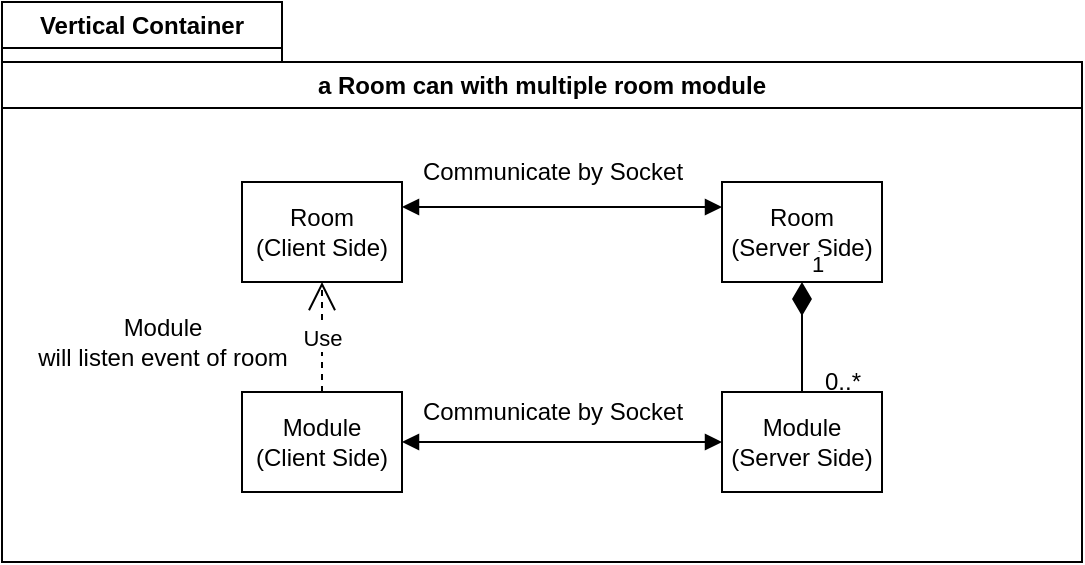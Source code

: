 <mxfile version="21.0.6" type="github">
  <diagram id="C5RBs43oDa-KdzZeNtuy" name="Page-1">
    <mxGraphModel dx="594" dy="1376" grid="1" gridSize="10" guides="1" tooltips="1" connect="1" arrows="1" fold="1" page="1" pageScale="1" pageWidth="827" pageHeight="1169" math="0" shadow="0">
      <root>
        <mxCell id="WIyWlLk6GJQsqaUBKTNV-0" />
        <mxCell id="WIyWlLk6GJQsqaUBKTNV-1" parent="WIyWlLk6GJQsqaUBKTNV-0" />
        <mxCell id="GUdWJ0C-z08-VN44jKsA-11" value="Vertical Container" style="swimlane;whiteSpace=wrap;html=1;" vertex="1" collapsed="1" parent="WIyWlLk6GJQsqaUBKTNV-1">
          <mxGeometry x="130" y="390" width="140" height="30" as="geometry">
            <mxRectangle x="130" y="80" width="540" height="200" as="alternateBounds" />
          </mxGeometry>
        </mxCell>
        <mxCell id="GUdWJ0C-z08-VN44jKsA-0" value="UI frontend" style="html=1;whiteSpace=wrap;" vertex="1" parent="GUdWJ0C-z08-VN44jKsA-11">
          <mxGeometry x="5" y="75" width="110" height="50" as="geometry" />
        </mxCell>
        <mxCell id="GUdWJ0C-z08-VN44jKsA-3" style="edgeStyle=orthogonalEdgeStyle;rounded=0;orthogonalLoop=1;jettySize=auto;html=1;exitX=0;exitY=0.25;exitDx=0;exitDy=0;entryX=1;entryY=0.25;entryDx=0;entryDy=0;" edge="1" parent="GUdWJ0C-z08-VN44jKsA-11" source="GUdWJ0C-z08-VN44jKsA-1" target="GUdWJ0C-z08-VN44jKsA-0">
          <mxGeometry relative="1" as="geometry" />
        </mxCell>
        <mxCell id="GUdWJ0C-z08-VN44jKsA-1" value="Application frontend" style="html=1;whiteSpace=wrap;" vertex="1" parent="GUdWJ0C-z08-VN44jKsA-11">
          <mxGeometry x="195" y="75" width="130" height="50" as="geometry" />
        </mxCell>
        <mxCell id="GUdWJ0C-z08-VN44jKsA-4" style="edgeStyle=orthogonalEdgeStyle;rounded=0;orthogonalLoop=1;jettySize=auto;html=1;exitX=1;exitY=0.75;exitDx=0;exitDy=0;entryX=0;entryY=0.75;entryDx=0;entryDy=0;" edge="1" parent="GUdWJ0C-z08-VN44jKsA-11" source="GUdWJ0C-z08-VN44jKsA-0" target="GUdWJ0C-z08-VN44jKsA-1">
          <mxGeometry relative="1" as="geometry" />
        </mxCell>
        <mxCell id="GUdWJ0C-z08-VN44jKsA-6" style="edgeStyle=orthogonalEdgeStyle;rounded=0;orthogonalLoop=1;jettySize=auto;html=1;exitX=0;exitY=0.75;exitDx=0;exitDy=0;entryX=1;entryY=0.75;entryDx=0;entryDy=0;" edge="1" parent="GUdWJ0C-z08-VN44jKsA-11" source="GUdWJ0C-z08-VN44jKsA-2" target="GUdWJ0C-z08-VN44jKsA-1">
          <mxGeometry relative="1" as="geometry" />
        </mxCell>
        <mxCell id="GUdWJ0C-z08-VN44jKsA-2" value="Application backend" style="html=1;whiteSpace=wrap;" vertex="1" parent="GUdWJ0C-z08-VN44jKsA-11">
          <mxGeometry x="405" y="75" width="130" height="50" as="geometry" />
        </mxCell>
        <mxCell id="GUdWJ0C-z08-VN44jKsA-5" style="edgeStyle=orthogonalEdgeStyle;rounded=0;orthogonalLoop=1;jettySize=auto;html=1;exitX=1;exitY=0.25;exitDx=0;exitDy=0;entryX=0;entryY=0.25;entryDx=0;entryDy=0;" edge="1" parent="GUdWJ0C-z08-VN44jKsA-11" source="GUdWJ0C-z08-VN44jKsA-1" target="GUdWJ0C-z08-VN44jKsA-2">
          <mxGeometry relative="1" as="geometry" />
        </mxCell>
        <mxCell id="GUdWJ0C-z08-VN44jKsA-7" value="Socket/REST API" style="text;html=1;align=center;verticalAlign=middle;resizable=0;points=[];autosize=1;strokeColor=none;fillColor=none;" vertex="1" parent="GUdWJ0C-z08-VN44jKsA-11">
          <mxGeometry x="305" y="50" width="120" height="30" as="geometry" />
        </mxCell>
        <mxCell id="GUdWJ0C-z08-VN44jKsA-8" value="Socket/REST API" style="text;html=1;align=center;verticalAlign=middle;resizable=0;points=[];autosize=1;strokeColor=none;fillColor=none;" vertex="1" parent="GUdWJ0C-z08-VN44jKsA-11">
          <mxGeometry x="305" y="125" width="120" height="30" as="geometry" />
        </mxCell>
        <mxCell id="GUdWJ0C-z08-VN44jKsA-9" value="Event Call" style="text;html=1;align=center;verticalAlign=middle;resizable=0;points=[];autosize=1;strokeColor=none;fillColor=none;" vertex="1" parent="GUdWJ0C-z08-VN44jKsA-11">
          <mxGeometry x="115" y="45" width="80" height="30" as="geometry" />
        </mxCell>
        <mxCell id="GUdWJ0C-z08-VN44jKsA-10" value="API" style="text;html=1;align=center;verticalAlign=middle;resizable=0;points=[];autosize=1;strokeColor=none;fillColor=none;" vertex="1" parent="GUdWJ0C-z08-VN44jKsA-11">
          <mxGeometry x="135" y="125" width="40" height="30" as="geometry" />
        </mxCell>
        <mxCell id="GUdWJ0C-z08-VN44jKsA-12" value="a Room can with multiple room module" style="swimlane;whiteSpace=wrap;html=1;" vertex="1" parent="WIyWlLk6GJQsqaUBKTNV-1">
          <mxGeometry x="130" y="420" width="540" height="250" as="geometry" />
        </mxCell>
        <mxCell id="GUdWJ0C-z08-VN44jKsA-15" value="Room&lt;br&gt;(Client Side)" style="html=1;whiteSpace=wrap;" vertex="1" parent="GUdWJ0C-z08-VN44jKsA-12">
          <mxGeometry x="120" y="60" width="80" height="50" as="geometry" />
        </mxCell>
        <mxCell id="GUdWJ0C-z08-VN44jKsA-24" value="Module&lt;br&gt;(Client Side)" style="html=1;whiteSpace=wrap;" vertex="1" parent="GUdWJ0C-z08-VN44jKsA-12">
          <mxGeometry x="120" y="165" width="80" height="50" as="geometry" />
        </mxCell>
        <mxCell id="GUdWJ0C-z08-VN44jKsA-25" value="Room&lt;br&gt;(Server Side)" style="html=1;whiteSpace=wrap;" vertex="1" parent="GUdWJ0C-z08-VN44jKsA-12">
          <mxGeometry x="360" y="60" width="80" height="50" as="geometry" />
        </mxCell>
        <mxCell id="GUdWJ0C-z08-VN44jKsA-26" value="Module&lt;br&gt;(Server Side)" style="html=1;whiteSpace=wrap;" vertex="1" parent="GUdWJ0C-z08-VN44jKsA-12">
          <mxGeometry x="360" y="165" width="80" height="50" as="geometry" />
        </mxCell>
        <mxCell id="GUdWJ0C-z08-VN44jKsA-30" value="Module&lt;br&gt;will listen event of room" style="text;html=1;align=center;verticalAlign=middle;resizable=0;points=[];autosize=1;strokeColor=none;fillColor=none;" vertex="1" parent="GUdWJ0C-z08-VN44jKsA-12">
          <mxGeometry x="5" y="120" width="150" height="40" as="geometry" />
        </mxCell>
        <mxCell id="GUdWJ0C-z08-VN44jKsA-31" value="" style="endArrow=block;startArrow=block;endFill=1;startFill=1;html=1;rounded=0;exitX=1;exitY=0.25;exitDx=0;exitDy=0;entryX=0;entryY=0.25;entryDx=0;entryDy=0;" edge="1" parent="GUdWJ0C-z08-VN44jKsA-12" source="GUdWJ0C-z08-VN44jKsA-15" target="GUdWJ0C-z08-VN44jKsA-25">
          <mxGeometry width="160" relative="1" as="geometry">
            <mxPoint x="204" y="80" as="sourcePoint" />
            <mxPoint x="364" y="80" as="targetPoint" />
          </mxGeometry>
        </mxCell>
        <mxCell id="GUdWJ0C-z08-VN44jKsA-32" value="Communicate by Socket" style="text;html=1;align=center;verticalAlign=middle;resizable=0;points=[];autosize=1;strokeColor=none;fillColor=none;" vertex="1" parent="GUdWJ0C-z08-VN44jKsA-12">
          <mxGeometry x="200" y="40" width="150" height="30" as="geometry" />
        </mxCell>
        <mxCell id="GUdWJ0C-z08-VN44jKsA-33" value="Use" style="endArrow=open;endSize=12;dashed=1;html=1;rounded=0;exitX=0.5;exitY=0;exitDx=0;exitDy=0;entryX=0.5;entryY=1;entryDx=0;entryDy=0;" edge="1" parent="GUdWJ0C-z08-VN44jKsA-12" source="GUdWJ0C-z08-VN44jKsA-24" target="GUdWJ0C-z08-VN44jKsA-15">
          <mxGeometry width="160" relative="1" as="geometry">
            <mxPoint x="200" y="-50" as="sourcePoint" />
            <mxPoint x="360" y="-50" as="targetPoint" />
          </mxGeometry>
        </mxCell>
        <mxCell id="GUdWJ0C-z08-VN44jKsA-34" value="" style="endArrow=block;startArrow=block;endFill=1;startFill=1;html=1;rounded=0;exitX=1;exitY=0.5;exitDx=0;exitDy=0;entryX=0;entryY=0.5;entryDx=0;entryDy=0;" edge="1" parent="GUdWJ0C-z08-VN44jKsA-12" source="GUdWJ0C-z08-VN44jKsA-24" target="GUdWJ0C-z08-VN44jKsA-26">
          <mxGeometry width="160" relative="1" as="geometry">
            <mxPoint x="220" y="200" as="sourcePoint" />
            <mxPoint x="380" y="200" as="targetPoint" />
          </mxGeometry>
        </mxCell>
        <mxCell id="GUdWJ0C-z08-VN44jKsA-35" value="Communicate by Socket" style="text;html=1;align=center;verticalAlign=middle;resizable=0;points=[];autosize=1;strokeColor=none;fillColor=none;" vertex="1" parent="GUdWJ0C-z08-VN44jKsA-12">
          <mxGeometry x="200" y="160" width="150" height="30" as="geometry" />
        </mxCell>
        <mxCell id="GUdWJ0C-z08-VN44jKsA-38" value="1" style="endArrow=none;html=1;endSize=12;startArrow=diamondThin;startSize=14;startFill=1;edgeStyle=orthogonalEdgeStyle;align=left;verticalAlign=bottom;rounded=0;exitX=0.5;exitY=1;exitDx=0;exitDy=0;entryX=0.5;entryY=0;entryDx=0;entryDy=0;endFill=0;" edge="1" parent="GUdWJ0C-z08-VN44jKsA-12" source="GUdWJ0C-z08-VN44jKsA-25" target="GUdWJ0C-z08-VN44jKsA-26">
          <mxGeometry x="-1" y="3" relative="1" as="geometry">
            <mxPoint x="200" y="-50" as="sourcePoint" />
            <mxPoint x="360" y="-50" as="targetPoint" />
          </mxGeometry>
        </mxCell>
        <mxCell id="GUdWJ0C-z08-VN44jKsA-39" value="0..*" style="text;html=1;align=center;verticalAlign=middle;resizable=0;points=[];autosize=1;strokeColor=none;fillColor=none;" vertex="1" parent="WIyWlLk6GJQsqaUBKTNV-1">
          <mxGeometry x="530" y="565" width="40" height="30" as="geometry" />
        </mxCell>
      </root>
    </mxGraphModel>
  </diagram>
</mxfile>
